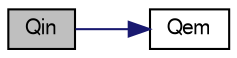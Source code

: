 digraph "Qin"
{
  bgcolor="transparent";
  edge [fontname="FreeSans",fontsize="10",labelfontname="FreeSans",labelfontsize="10"];
  node [fontname="FreeSans",fontsize="10",shape=record];
  rankdir="LR";
  Node112 [label="Qin",height=0.2,width=0.4,color="black", fillcolor="grey75", style="filled", fontcolor="black"];
  Node112 -> Node113 [color="midnightblue",fontsize="10",style="solid",fontname="FreeSans"];
  Node113 [label="Qem",height=0.2,width=0.4,color="black",URL="$a30026.html#a1d727c2e719caf2b1f939604ae45d1d8",tooltip="Return non-const access to the boundary emmited heat flux. "];
}
